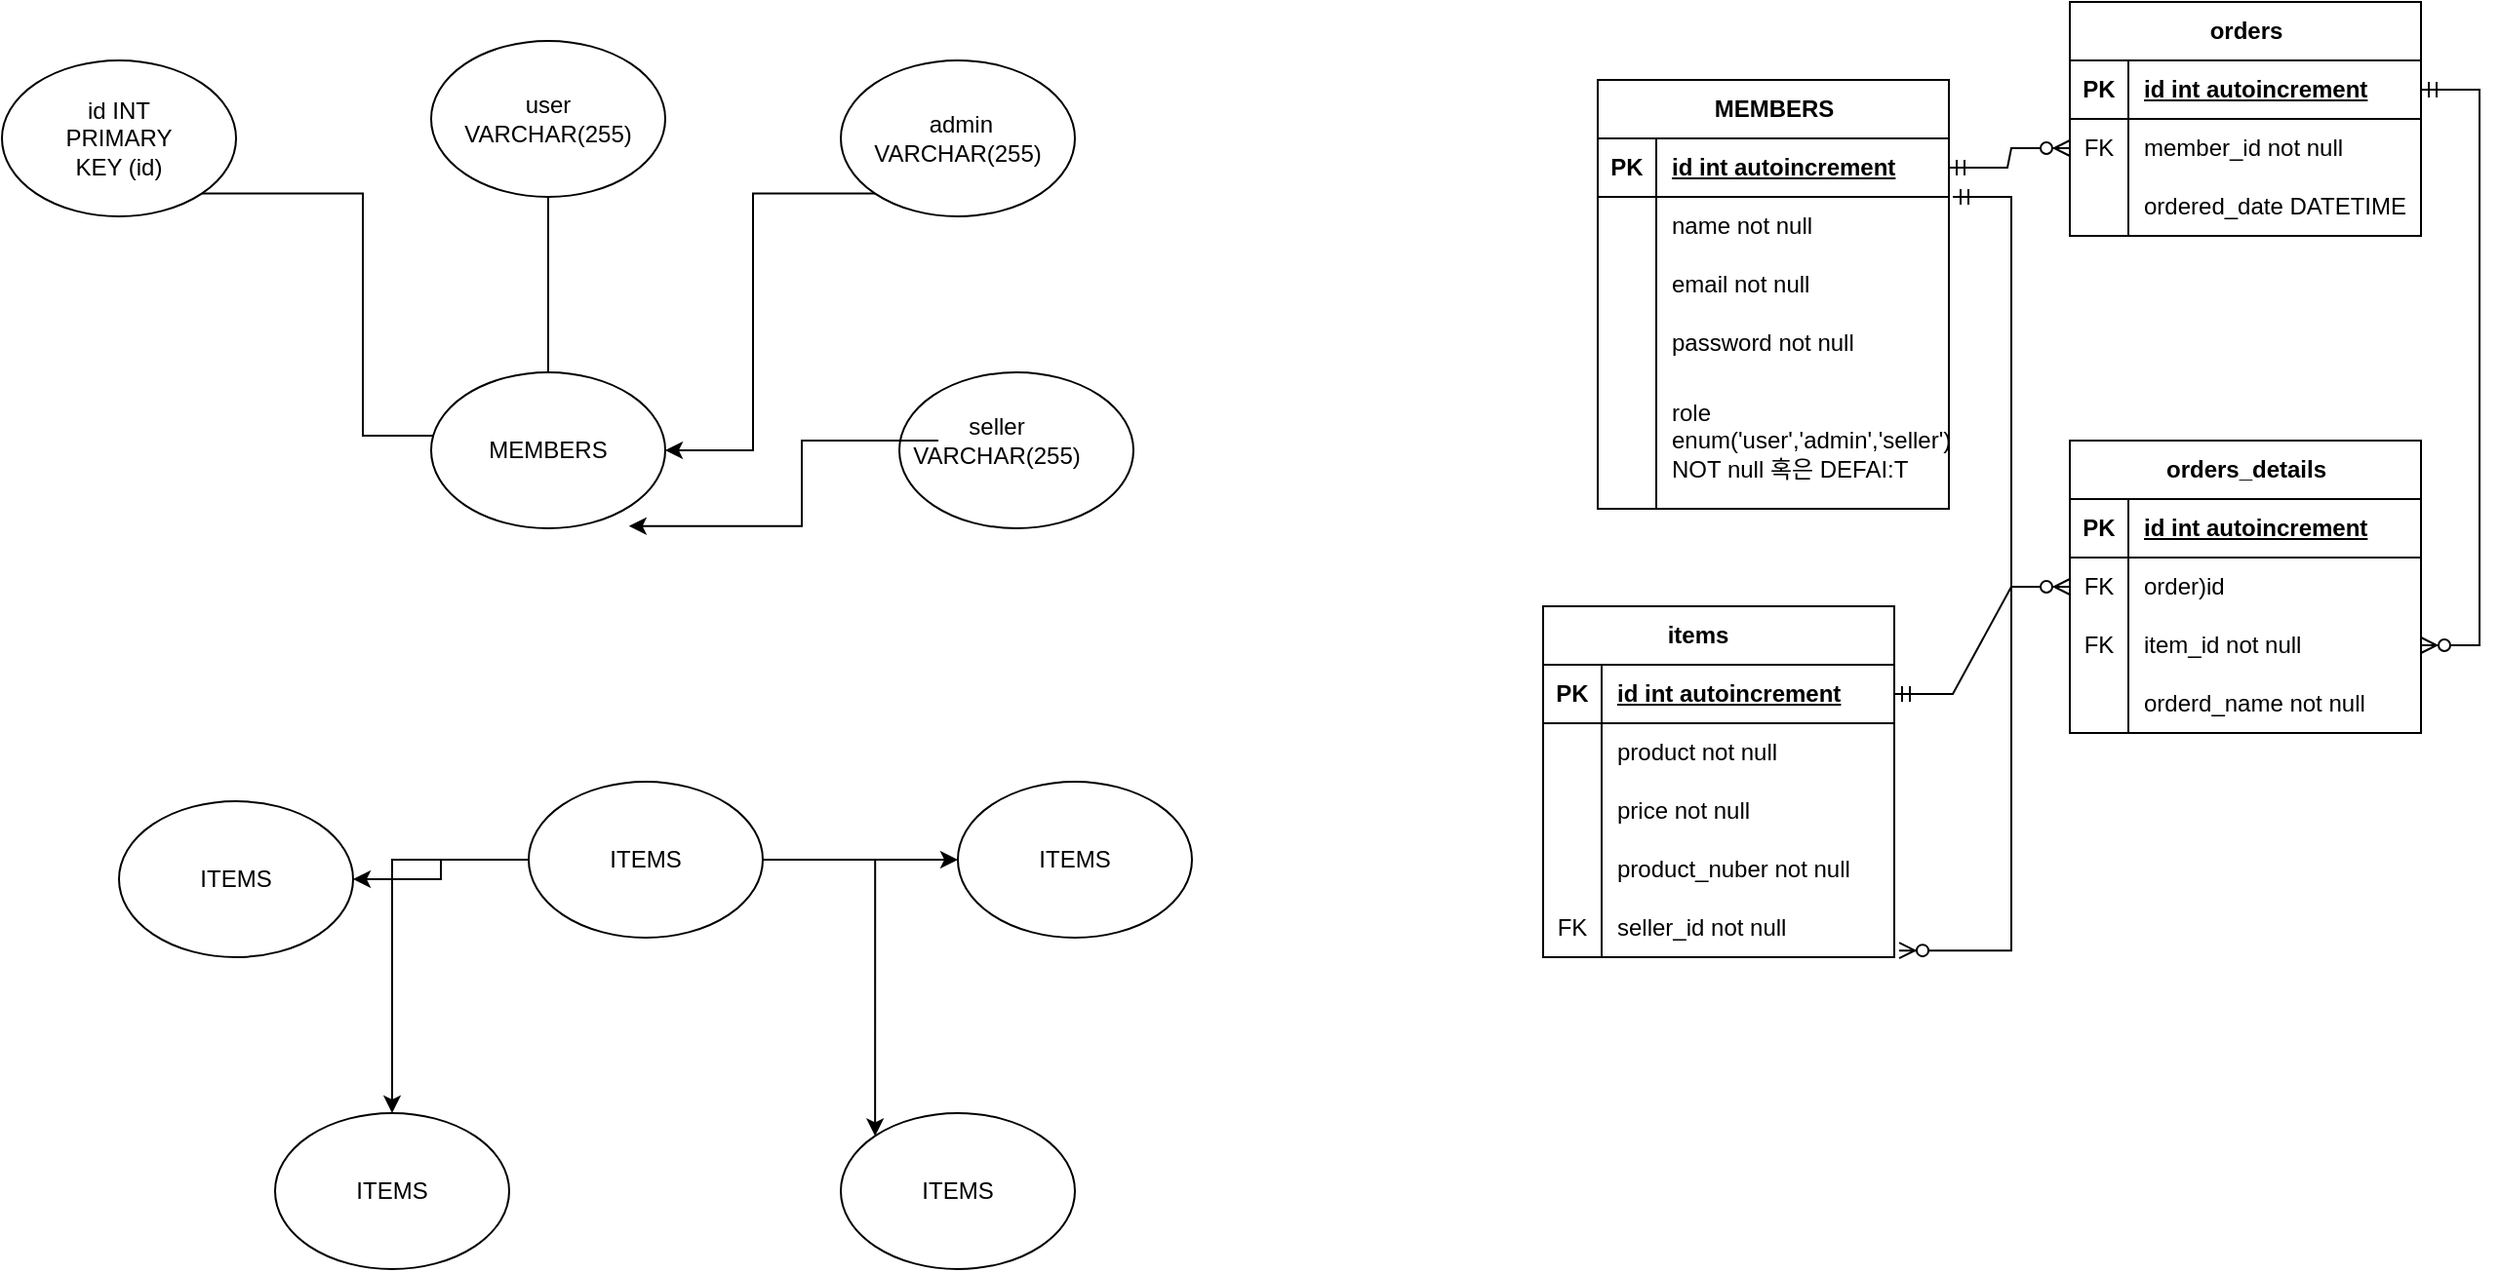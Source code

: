 <mxfile version="22.1.3" type="github">
  <diagram name="페이지-1" id="cho3bon4M9LVbr1BEhIY">
    <mxGraphModel dx="1500" dy="746" grid="1" gridSize="10" guides="1" tooltips="1" connect="1" arrows="1" fold="1" page="1" pageScale="1" pageWidth="827" pageHeight="1169" math="0" shadow="0">
      <root>
        <mxCell id="0" />
        <mxCell id="1" parent="0" />
        <mxCell id="FHmf77yjIyobNTH-GAb7-14" style="edgeStyle=orthogonalEdgeStyle;rounded=0;orthogonalLoop=1;jettySize=auto;html=1;exitX=1;exitY=1;exitDx=0;exitDy=0;entryX=0;entryY=0.25;entryDx=0;entryDy=0;" edge="1" parent="1" source="FHmf77yjIyobNTH-GAb7-1" target="FHmf77yjIyobNTH-GAb7-8">
          <mxGeometry relative="1" as="geometry" />
        </mxCell>
        <mxCell id="FHmf77yjIyobNTH-GAb7-1" value="" style="ellipse;whiteSpace=wrap;html=1;" vertex="1" parent="1">
          <mxGeometry x="70" y="390" width="120" height="80" as="geometry" />
        </mxCell>
        <mxCell id="FHmf77yjIyobNTH-GAb7-15" style="edgeStyle=orthogonalEdgeStyle;rounded=0;orthogonalLoop=1;jettySize=auto;html=1;entryX=0.5;entryY=0;entryDx=0;entryDy=0;" edge="1" parent="1" source="FHmf77yjIyobNTH-GAb7-2" target="FHmf77yjIyobNTH-GAb7-8">
          <mxGeometry relative="1" as="geometry" />
        </mxCell>
        <mxCell id="FHmf77yjIyobNTH-GAb7-2" value="" style="ellipse;whiteSpace=wrap;html=1;" vertex="1" parent="1">
          <mxGeometry x="290" y="380" width="120" height="80" as="geometry" />
        </mxCell>
        <mxCell id="FHmf77yjIyobNTH-GAb7-16" style="edgeStyle=orthogonalEdgeStyle;rounded=0;orthogonalLoop=1;jettySize=auto;html=1;exitX=0;exitY=1;exitDx=0;exitDy=0;entryX=1;entryY=0.5;entryDx=0;entryDy=0;" edge="1" parent="1" source="FHmf77yjIyobNTH-GAb7-3" target="FHmf77yjIyobNTH-GAb7-5">
          <mxGeometry relative="1" as="geometry" />
        </mxCell>
        <mxCell id="FHmf77yjIyobNTH-GAb7-3" value="" style="ellipse;whiteSpace=wrap;html=1;" vertex="1" parent="1">
          <mxGeometry x="500" y="390" width="120" height="80" as="geometry" />
        </mxCell>
        <mxCell id="FHmf77yjIyobNTH-GAb7-5" value="" style="ellipse;whiteSpace=wrap;html=1;" vertex="1" parent="1">
          <mxGeometry x="290" y="550" width="120" height="80" as="geometry" />
        </mxCell>
        <mxCell id="FHmf77yjIyobNTH-GAb7-6" value="" style="ellipse;whiteSpace=wrap;html=1;" vertex="1" parent="1">
          <mxGeometry x="530" y="550" width="120" height="80" as="geometry" />
        </mxCell>
        <mxCell id="FHmf77yjIyobNTH-GAb7-8" value="MEMBERS" style="text;html=1;strokeColor=none;fillColor=none;align=center;verticalAlign=middle;whiteSpace=wrap;rounded=0;" vertex="1" parent="1">
          <mxGeometry x="320" y="575" width="60" height="30" as="geometry" />
        </mxCell>
        <mxCell id="FHmf77yjIyobNTH-GAb7-9" value="id INT&lt;br&gt;PRIMARY KEY (id)" style="text;html=1;strokeColor=none;fillColor=none;align=center;verticalAlign=middle;whiteSpace=wrap;rounded=0;" vertex="1" parent="1">
          <mxGeometry x="100" y="415" width="60" height="30" as="geometry" />
        </mxCell>
        <mxCell id="FHmf77yjIyobNTH-GAb7-11" value="user VARCHAR(255)" style="text;html=1;strokeColor=none;fillColor=none;align=center;verticalAlign=middle;whiteSpace=wrap;rounded=0;" vertex="1" parent="1">
          <mxGeometry x="320" y="405" width="60" height="30" as="geometry" />
        </mxCell>
        <mxCell id="FHmf77yjIyobNTH-GAb7-12" value="&amp;nbsp;admin VARCHAR(255)" style="text;html=1;strokeColor=none;fillColor=none;align=center;verticalAlign=middle;whiteSpace=wrap;rounded=0;" vertex="1" parent="1">
          <mxGeometry x="530" y="415" width="60" height="30" as="geometry" />
        </mxCell>
        <mxCell id="FHmf77yjIyobNTH-GAb7-13" value="seller VARCHAR(255)" style="text;html=1;strokeColor=none;fillColor=none;align=center;verticalAlign=middle;whiteSpace=wrap;rounded=0;" vertex="1" parent="1">
          <mxGeometry x="550" y="570" width="60" height="30" as="geometry" />
        </mxCell>
        <mxCell id="FHmf77yjIyobNTH-GAb7-17" style="edgeStyle=orthogonalEdgeStyle;rounded=0;orthogonalLoop=1;jettySize=auto;html=1;entryX=0.845;entryY=0.986;entryDx=0;entryDy=0;entryPerimeter=0;" edge="1" parent="1" source="FHmf77yjIyobNTH-GAb7-13" target="FHmf77yjIyobNTH-GAb7-5">
          <mxGeometry relative="1" as="geometry" />
        </mxCell>
        <mxCell id="FHmf77yjIyobNTH-GAb7-37" style="edgeStyle=orthogonalEdgeStyle;rounded=0;orthogonalLoop=1;jettySize=auto;html=1;" edge="1" parent="1" source="FHmf77yjIyobNTH-GAb7-20" target="FHmf77yjIyobNTH-GAb7-30">
          <mxGeometry relative="1" as="geometry" />
        </mxCell>
        <mxCell id="FHmf77yjIyobNTH-GAb7-38" style="edgeStyle=orthogonalEdgeStyle;rounded=0;orthogonalLoop=1;jettySize=auto;html=1;entryX=0;entryY=0.5;entryDx=0;entryDy=0;" edge="1" parent="1" source="FHmf77yjIyobNTH-GAb7-20" target="FHmf77yjIyobNTH-GAb7-28">
          <mxGeometry relative="1" as="geometry" />
        </mxCell>
        <mxCell id="FHmf77yjIyobNTH-GAb7-39" style="edgeStyle=orthogonalEdgeStyle;rounded=0;orthogonalLoop=1;jettySize=auto;html=1;" edge="1" parent="1" source="FHmf77yjIyobNTH-GAb7-20" target="FHmf77yjIyobNTH-GAb7-32">
          <mxGeometry relative="1" as="geometry" />
        </mxCell>
        <mxCell id="FHmf77yjIyobNTH-GAb7-40" style="edgeStyle=orthogonalEdgeStyle;rounded=0;orthogonalLoop=1;jettySize=auto;html=1;entryX=0;entryY=0;entryDx=0;entryDy=0;" edge="1" parent="1" source="FHmf77yjIyobNTH-GAb7-20" target="FHmf77yjIyobNTH-GAb7-34">
          <mxGeometry relative="1" as="geometry" />
        </mxCell>
        <mxCell id="FHmf77yjIyobNTH-GAb7-20" value="" style="ellipse;whiteSpace=wrap;html=1;movable=1;resizable=1;rotatable=1;deletable=1;editable=1;locked=0;connectable=1;" vertex="1" parent="1">
          <mxGeometry x="340" y="760" width="120" height="80" as="geometry" />
        </mxCell>
        <mxCell id="FHmf77yjIyobNTH-GAb7-21" value="ITEMS" style="text;html=1;strokeColor=none;fillColor=none;align=center;verticalAlign=middle;whiteSpace=wrap;rounded=0;movable=1;resizable=1;rotatable=1;deletable=1;editable=1;locked=0;connectable=1;" vertex="1" parent="1">
          <mxGeometry x="370" y="785" width="60" height="30" as="geometry" />
        </mxCell>
        <mxCell id="FHmf77yjIyobNTH-GAb7-28" value="" style="ellipse;whiteSpace=wrap;html=1;movable=1;resizable=1;rotatable=1;deletable=1;editable=1;locked=0;connectable=1;" vertex="1" parent="1">
          <mxGeometry x="560" y="760" width="120" height="80" as="geometry" />
        </mxCell>
        <mxCell id="FHmf77yjIyobNTH-GAb7-29" value="ITEMS" style="text;html=1;strokeColor=none;fillColor=none;align=center;verticalAlign=middle;whiteSpace=wrap;rounded=0;movable=1;resizable=1;rotatable=1;deletable=1;editable=1;locked=0;connectable=1;" vertex="1" parent="1">
          <mxGeometry x="590" y="785" width="60" height="30" as="geometry" />
        </mxCell>
        <mxCell id="FHmf77yjIyobNTH-GAb7-30" value="" style="ellipse;whiteSpace=wrap;html=1;movable=1;resizable=1;rotatable=1;deletable=1;editable=1;locked=0;connectable=1;" vertex="1" parent="1">
          <mxGeometry x="130" y="770" width="120" height="80" as="geometry" />
        </mxCell>
        <mxCell id="FHmf77yjIyobNTH-GAb7-31" value="ITEMS" style="text;html=1;strokeColor=none;fillColor=none;align=center;verticalAlign=middle;whiteSpace=wrap;rounded=0;movable=1;resizable=1;rotatable=1;deletable=1;editable=1;locked=0;connectable=1;" vertex="1" parent="1">
          <mxGeometry x="160" y="795" width="60" height="30" as="geometry" />
        </mxCell>
        <mxCell id="FHmf77yjIyobNTH-GAb7-32" value="" style="ellipse;whiteSpace=wrap;html=1;movable=1;resizable=1;rotatable=1;deletable=1;editable=1;locked=0;connectable=1;" vertex="1" parent="1">
          <mxGeometry x="210" y="930" width="120" height="80" as="geometry" />
        </mxCell>
        <mxCell id="FHmf77yjIyobNTH-GAb7-33" value="ITEMS" style="text;html=1;strokeColor=none;fillColor=none;align=center;verticalAlign=middle;whiteSpace=wrap;rounded=0;movable=1;resizable=1;rotatable=1;deletable=1;editable=1;locked=0;connectable=1;" vertex="1" parent="1">
          <mxGeometry x="240" y="955" width="60" height="30" as="geometry" />
        </mxCell>
        <mxCell id="FHmf77yjIyobNTH-GAb7-34" value="" style="ellipse;whiteSpace=wrap;html=1;movable=1;resizable=1;rotatable=1;deletable=1;editable=1;locked=0;connectable=1;" vertex="1" parent="1">
          <mxGeometry x="500" y="930" width="120" height="80" as="geometry" />
        </mxCell>
        <mxCell id="FHmf77yjIyobNTH-GAb7-35" value="ITEMS" style="text;html=1;strokeColor=none;fillColor=none;align=center;verticalAlign=middle;whiteSpace=wrap;rounded=0;movable=1;resizable=1;rotatable=1;deletable=1;editable=1;locked=0;connectable=1;" vertex="1" parent="1">
          <mxGeometry x="530" y="955" width="60" height="30" as="geometry" />
        </mxCell>
        <mxCell id="FHmf77yjIyobNTH-GAb7-42" value="MEMBERS" style="shape=table;startSize=30;container=1;collapsible=1;childLayout=tableLayout;fixedRows=1;rowLines=0;fontStyle=1;align=center;resizeLast=1;html=1;" vertex="1" parent="1">
          <mxGeometry x="888" y="400" width="180" height="220" as="geometry" />
        </mxCell>
        <mxCell id="FHmf77yjIyobNTH-GAb7-43" value="" style="shape=tableRow;horizontal=0;startSize=0;swimlaneHead=0;swimlaneBody=0;fillColor=none;collapsible=0;dropTarget=0;points=[[0,0.5],[1,0.5]];portConstraint=eastwest;top=0;left=0;right=0;bottom=1;" vertex="1" parent="FHmf77yjIyobNTH-GAb7-42">
          <mxGeometry y="30" width="180" height="30" as="geometry" />
        </mxCell>
        <mxCell id="FHmf77yjIyobNTH-GAb7-44" value="PK" style="shape=partialRectangle;connectable=0;fillColor=none;top=0;left=0;bottom=0;right=0;fontStyle=1;overflow=hidden;whiteSpace=wrap;html=1;" vertex="1" parent="FHmf77yjIyobNTH-GAb7-43">
          <mxGeometry width="30" height="30" as="geometry">
            <mxRectangle width="30" height="30" as="alternateBounds" />
          </mxGeometry>
        </mxCell>
        <mxCell id="FHmf77yjIyobNTH-GAb7-45" value="id int autoincrement" style="shape=partialRectangle;connectable=0;fillColor=none;top=0;left=0;bottom=0;right=0;align=left;spacingLeft=6;fontStyle=5;overflow=hidden;whiteSpace=wrap;html=1;" vertex="1" parent="FHmf77yjIyobNTH-GAb7-43">
          <mxGeometry x="30" width="150" height="30" as="geometry">
            <mxRectangle width="150" height="30" as="alternateBounds" />
          </mxGeometry>
        </mxCell>
        <mxCell id="FHmf77yjIyobNTH-GAb7-46" value="" style="shape=tableRow;horizontal=0;startSize=0;swimlaneHead=0;swimlaneBody=0;fillColor=none;collapsible=0;dropTarget=0;points=[[0,0.5],[1,0.5]];portConstraint=eastwest;top=0;left=0;right=0;bottom=0;" vertex="1" parent="FHmf77yjIyobNTH-GAb7-42">
          <mxGeometry y="60" width="180" height="30" as="geometry" />
        </mxCell>
        <mxCell id="FHmf77yjIyobNTH-GAb7-47" value="" style="shape=partialRectangle;connectable=0;fillColor=none;top=0;left=0;bottom=0;right=0;editable=1;overflow=hidden;whiteSpace=wrap;html=1;" vertex="1" parent="FHmf77yjIyobNTH-GAb7-46">
          <mxGeometry width="30" height="30" as="geometry">
            <mxRectangle width="30" height="30" as="alternateBounds" />
          </mxGeometry>
        </mxCell>
        <mxCell id="FHmf77yjIyobNTH-GAb7-48" value="name not null" style="shape=partialRectangle;connectable=0;fillColor=none;top=0;left=0;bottom=0;right=0;align=left;spacingLeft=6;overflow=hidden;whiteSpace=wrap;html=1;" vertex="1" parent="FHmf77yjIyobNTH-GAb7-46">
          <mxGeometry x="30" width="150" height="30" as="geometry">
            <mxRectangle width="150" height="30" as="alternateBounds" />
          </mxGeometry>
        </mxCell>
        <mxCell id="FHmf77yjIyobNTH-GAb7-49" value="" style="shape=tableRow;horizontal=0;startSize=0;swimlaneHead=0;swimlaneBody=0;fillColor=none;collapsible=0;dropTarget=0;points=[[0,0.5],[1,0.5]];portConstraint=eastwest;top=0;left=0;right=0;bottom=0;" vertex="1" parent="FHmf77yjIyobNTH-GAb7-42">
          <mxGeometry y="90" width="180" height="30" as="geometry" />
        </mxCell>
        <mxCell id="FHmf77yjIyobNTH-GAb7-50" value="" style="shape=partialRectangle;connectable=0;fillColor=none;top=0;left=0;bottom=0;right=0;editable=1;overflow=hidden;whiteSpace=wrap;html=1;" vertex="1" parent="FHmf77yjIyobNTH-GAb7-49">
          <mxGeometry width="30" height="30" as="geometry">
            <mxRectangle width="30" height="30" as="alternateBounds" />
          </mxGeometry>
        </mxCell>
        <mxCell id="FHmf77yjIyobNTH-GAb7-51" value="email not null" style="shape=partialRectangle;connectable=0;fillColor=none;top=0;left=0;bottom=0;right=0;align=left;spacingLeft=6;overflow=hidden;whiteSpace=wrap;html=1;" vertex="1" parent="FHmf77yjIyobNTH-GAb7-49">
          <mxGeometry x="30" width="150" height="30" as="geometry">
            <mxRectangle width="150" height="30" as="alternateBounds" />
          </mxGeometry>
        </mxCell>
        <mxCell id="FHmf77yjIyobNTH-GAb7-55" value="" style="shape=tableRow;horizontal=0;startSize=0;swimlaneHead=0;swimlaneBody=0;fillColor=none;collapsible=0;dropTarget=0;points=[[0,0.5],[1,0.5]];portConstraint=eastwest;top=0;left=0;right=0;bottom=0;" vertex="1" parent="FHmf77yjIyobNTH-GAb7-42">
          <mxGeometry y="120" width="180" height="30" as="geometry" />
        </mxCell>
        <mxCell id="FHmf77yjIyobNTH-GAb7-56" value="" style="shape=partialRectangle;connectable=0;fillColor=none;top=0;left=0;bottom=0;right=0;editable=1;overflow=hidden;whiteSpace=wrap;html=1;" vertex="1" parent="FHmf77yjIyobNTH-GAb7-55">
          <mxGeometry width="30" height="30" as="geometry">
            <mxRectangle width="30" height="30" as="alternateBounds" />
          </mxGeometry>
        </mxCell>
        <mxCell id="FHmf77yjIyobNTH-GAb7-57" value="password not null" style="shape=partialRectangle;connectable=0;fillColor=none;top=0;left=0;bottom=0;right=0;align=left;spacingLeft=6;overflow=hidden;whiteSpace=wrap;html=1;" vertex="1" parent="FHmf77yjIyobNTH-GAb7-55">
          <mxGeometry x="30" width="150" height="30" as="geometry">
            <mxRectangle width="150" height="30" as="alternateBounds" />
          </mxGeometry>
        </mxCell>
        <mxCell id="FHmf77yjIyobNTH-GAb7-52" value="" style="shape=tableRow;horizontal=0;startSize=0;swimlaneHead=0;swimlaneBody=0;fillColor=none;collapsible=0;dropTarget=0;points=[[0,0.5],[1,0.5]];portConstraint=eastwest;top=0;left=0;right=0;bottom=0;" vertex="1" parent="FHmf77yjIyobNTH-GAb7-42">
          <mxGeometry y="150" width="180" height="70" as="geometry" />
        </mxCell>
        <mxCell id="FHmf77yjIyobNTH-GAb7-53" value="" style="shape=partialRectangle;connectable=0;fillColor=none;top=0;left=0;bottom=0;right=0;editable=1;overflow=hidden;whiteSpace=wrap;html=1;" vertex="1" parent="FHmf77yjIyobNTH-GAb7-52">
          <mxGeometry width="30" height="70" as="geometry">
            <mxRectangle width="30" height="70" as="alternateBounds" />
          </mxGeometry>
        </mxCell>
        <mxCell id="FHmf77yjIyobNTH-GAb7-54" value="role enum(&#39;user&#39;,&#39;admin&#39;,&#39;seller&#39;)&lt;br&gt;NOT null 혹은 DEFAI:T" style="shape=partialRectangle;connectable=0;fillColor=none;top=0;left=0;bottom=0;right=0;align=left;spacingLeft=6;overflow=hidden;whiteSpace=wrap;html=1;" vertex="1" parent="FHmf77yjIyobNTH-GAb7-52">
          <mxGeometry x="30" width="150" height="70" as="geometry">
            <mxRectangle width="150" height="70" as="alternateBounds" />
          </mxGeometry>
        </mxCell>
        <mxCell id="FHmf77yjIyobNTH-GAb7-58" value="items&lt;span style=&quot;white-space: pre;&quot;&gt;&#x9;&lt;/span&gt;" style="shape=table;startSize=30;container=1;collapsible=1;childLayout=tableLayout;fixedRows=1;rowLines=0;fontStyle=1;align=center;resizeLast=1;html=1;" vertex="1" parent="1">
          <mxGeometry x="860" y="670" width="180" height="180" as="geometry" />
        </mxCell>
        <mxCell id="FHmf77yjIyobNTH-GAb7-59" value="" style="shape=tableRow;horizontal=0;startSize=0;swimlaneHead=0;swimlaneBody=0;fillColor=none;collapsible=0;dropTarget=0;points=[[0,0.5],[1,0.5]];portConstraint=eastwest;top=0;left=0;right=0;bottom=1;" vertex="1" parent="FHmf77yjIyobNTH-GAb7-58">
          <mxGeometry y="30" width="180" height="30" as="geometry" />
        </mxCell>
        <mxCell id="FHmf77yjIyobNTH-GAb7-60" value="PK" style="shape=partialRectangle;connectable=0;fillColor=none;top=0;left=0;bottom=0;right=0;fontStyle=1;overflow=hidden;whiteSpace=wrap;html=1;" vertex="1" parent="FHmf77yjIyobNTH-GAb7-59">
          <mxGeometry width="30" height="30" as="geometry">
            <mxRectangle width="30" height="30" as="alternateBounds" />
          </mxGeometry>
        </mxCell>
        <mxCell id="FHmf77yjIyobNTH-GAb7-61" value="id int autoincrement" style="shape=partialRectangle;connectable=0;fillColor=none;top=0;left=0;bottom=0;right=0;align=left;spacingLeft=6;fontStyle=5;overflow=hidden;whiteSpace=wrap;html=1;" vertex="1" parent="FHmf77yjIyobNTH-GAb7-59">
          <mxGeometry x="30" width="150" height="30" as="geometry">
            <mxRectangle width="150" height="30" as="alternateBounds" />
          </mxGeometry>
        </mxCell>
        <mxCell id="FHmf77yjIyobNTH-GAb7-62" value="" style="shape=tableRow;horizontal=0;startSize=0;swimlaneHead=0;swimlaneBody=0;fillColor=none;collapsible=0;dropTarget=0;points=[[0,0.5],[1,0.5]];portConstraint=eastwest;top=0;left=0;right=0;bottom=0;" vertex="1" parent="FHmf77yjIyobNTH-GAb7-58">
          <mxGeometry y="60" width="180" height="30" as="geometry" />
        </mxCell>
        <mxCell id="FHmf77yjIyobNTH-GAb7-63" value="" style="shape=partialRectangle;connectable=0;fillColor=none;top=0;left=0;bottom=0;right=0;editable=1;overflow=hidden;whiteSpace=wrap;html=1;" vertex="1" parent="FHmf77yjIyobNTH-GAb7-62">
          <mxGeometry width="30" height="30" as="geometry">
            <mxRectangle width="30" height="30" as="alternateBounds" />
          </mxGeometry>
        </mxCell>
        <mxCell id="FHmf77yjIyobNTH-GAb7-64" value="product not null" style="shape=partialRectangle;connectable=0;fillColor=none;top=0;left=0;bottom=0;right=0;align=left;spacingLeft=6;overflow=hidden;whiteSpace=wrap;html=1;" vertex="1" parent="FHmf77yjIyobNTH-GAb7-62">
          <mxGeometry x="30" width="150" height="30" as="geometry">
            <mxRectangle width="150" height="30" as="alternateBounds" />
          </mxGeometry>
        </mxCell>
        <mxCell id="FHmf77yjIyobNTH-GAb7-65" value="" style="shape=tableRow;horizontal=0;startSize=0;swimlaneHead=0;swimlaneBody=0;fillColor=none;collapsible=0;dropTarget=0;points=[[0,0.5],[1,0.5]];portConstraint=eastwest;top=0;left=0;right=0;bottom=0;" vertex="1" parent="FHmf77yjIyobNTH-GAb7-58">
          <mxGeometry y="90" width="180" height="30" as="geometry" />
        </mxCell>
        <mxCell id="FHmf77yjIyobNTH-GAb7-66" value="" style="shape=partialRectangle;connectable=0;fillColor=none;top=0;left=0;bottom=0;right=0;editable=1;overflow=hidden;whiteSpace=wrap;html=1;" vertex="1" parent="FHmf77yjIyobNTH-GAb7-65">
          <mxGeometry width="30" height="30" as="geometry">
            <mxRectangle width="30" height="30" as="alternateBounds" />
          </mxGeometry>
        </mxCell>
        <mxCell id="FHmf77yjIyobNTH-GAb7-67" value="price not null" style="shape=partialRectangle;connectable=0;fillColor=none;top=0;left=0;bottom=0;right=0;align=left;spacingLeft=6;overflow=hidden;whiteSpace=wrap;html=1;" vertex="1" parent="FHmf77yjIyobNTH-GAb7-65">
          <mxGeometry x="30" width="150" height="30" as="geometry">
            <mxRectangle width="150" height="30" as="alternateBounds" />
          </mxGeometry>
        </mxCell>
        <mxCell id="FHmf77yjIyobNTH-GAb7-68" value="" style="shape=tableRow;horizontal=0;startSize=0;swimlaneHead=0;swimlaneBody=0;fillColor=none;collapsible=0;dropTarget=0;points=[[0,0.5],[1,0.5]];portConstraint=eastwest;top=0;left=0;right=0;bottom=0;" vertex="1" parent="FHmf77yjIyobNTH-GAb7-58">
          <mxGeometry y="120" width="180" height="30" as="geometry" />
        </mxCell>
        <mxCell id="FHmf77yjIyobNTH-GAb7-69" value="" style="shape=partialRectangle;connectable=0;fillColor=none;top=0;left=0;bottom=0;right=0;editable=1;overflow=hidden;whiteSpace=wrap;html=1;" vertex="1" parent="FHmf77yjIyobNTH-GAb7-68">
          <mxGeometry width="30" height="30" as="geometry">
            <mxRectangle width="30" height="30" as="alternateBounds" />
          </mxGeometry>
        </mxCell>
        <mxCell id="FHmf77yjIyobNTH-GAb7-70" value="product_nuber not null" style="shape=partialRectangle;connectable=0;fillColor=none;top=0;left=0;bottom=0;right=0;align=left;spacingLeft=6;overflow=hidden;whiteSpace=wrap;html=1;" vertex="1" parent="FHmf77yjIyobNTH-GAb7-68">
          <mxGeometry x="30" width="150" height="30" as="geometry">
            <mxRectangle width="150" height="30" as="alternateBounds" />
          </mxGeometry>
        </mxCell>
        <mxCell id="FHmf77yjIyobNTH-GAb7-71" value="" style="shape=tableRow;horizontal=0;startSize=0;swimlaneHead=0;swimlaneBody=0;fillColor=none;collapsible=0;dropTarget=0;points=[[0,0.5],[1,0.5]];portConstraint=eastwest;top=0;left=0;right=0;bottom=0;" vertex="1" parent="FHmf77yjIyobNTH-GAb7-58">
          <mxGeometry y="150" width="180" height="30" as="geometry" />
        </mxCell>
        <mxCell id="FHmf77yjIyobNTH-GAb7-72" value="FK" style="shape=partialRectangle;connectable=0;fillColor=none;top=0;left=0;bottom=0;right=0;editable=1;overflow=hidden;whiteSpace=wrap;html=1;" vertex="1" parent="FHmf77yjIyobNTH-GAb7-71">
          <mxGeometry width="30" height="30" as="geometry">
            <mxRectangle width="30" height="30" as="alternateBounds" />
          </mxGeometry>
        </mxCell>
        <mxCell id="FHmf77yjIyobNTH-GAb7-73" value="seller_id not null" style="shape=partialRectangle;connectable=0;fillColor=none;top=0;left=0;bottom=0;right=0;align=left;spacingLeft=6;overflow=hidden;whiteSpace=wrap;html=1;" vertex="1" parent="FHmf77yjIyobNTH-GAb7-71">
          <mxGeometry x="30" width="150" height="30" as="geometry">
            <mxRectangle width="150" height="30" as="alternateBounds" />
          </mxGeometry>
        </mxCell>
        <mxCell id="FHmf77yjIyobNTH-GAb7-74" value="orders_details" style="shape=table;startSize=30;container=1;collapsible=1;childLayout=tableLayout;fixedRows=1;rowLines=0;fontStyle=1;align=center;resizeLast=1;html=1;" vertex="1" parent="1">
          <mxGeometry x="1130" y="585" width="180" height="150" as="geometry" />
        </mxCell>
        <mxCell id="FHmf77yjIyobNTH-GAb7-75" value="" style="shape=tableRow;horizontal=0;startSize=0;swimlaneHead=0;swimlaneBody=0;fillColor=none;collapsible=0;dropTarget=0;points=[[0,0.5],[1,0.5]];portConstraint=eastwest;top=0;left=0;right=0;bottom=1;" vertex="1" parent="FHmf77yjIyobNTH-GAb7-74">
          <mxGeometry y="30" width="180" height="30" as="geometry" />
        </mxCell>
        <mxCell id="FHmf77yjIyobNTH-GAb7-76" value="PK" style="shape=partialRectangle;connectable=0;fillColor=none;top=0;left=0;bottom=0;right=0;fontStyle=1;overflow=hidden;whiteSpace=wrap;html=1;" vertex="1" parent="FHmf77yjIyobNTH-GAb7-75">
          <mxGeometry width="30" height="30" as="geometry">
            <mxRectangle width="30" height="30" as="alternateBounds" />
          </mxGeometry>
        </mxCell>
        <mxCell id="FHmf77yjIyobNTH-GAb7-77" value="id int autoincrement" style="shape=partialRectangle;connectable=0;fillColor=none;top=0;left=0;bottom=0;right=0;align=left;spacingLeft=6;fontStyle=5;overflow=hidden;whiteSpace=wrap;html=1;" vertex="1" parent="FHmf77yjIyobNTH-GAb7-75">
          <mxGeometry x="30" width="150" height="30" as="geometry">
            <mxRectangle width="150" height="30" as="alternateBounds" />
          </mxGeometry>
        </mxCell>
        <mxCell id="FHmf77yjIyobNTH-GAb7-78" value="" style="shape=tableRow;horizontal=0;startSize=0;swimlaneHead=0;swimlaneBody=0;fillColor=none;collapsible=0;dropTarget=0;points=[[0,0.5],[1,0.5]];portConstraint=eastwest;top=0;left=0;right=0;bottom=0;" vertex="1" parent="FHmf77yjIyobNTH-GAb7-74">
          <mxGeometry y="60" width="180" height="30" as="geometry" />
        </mxCell>
        <mxCell id="FHmf77yjIyobNTH-GAb7-79" value="FK" style="shape=partialRectangle;connectable=0;fillColor=none;top=0;left=0;bottom=0;right=0;editable=1;overflow=hidden;whiteSpace=wrap;html=1;" vertex="1" parent="FHmf77yjIyobNTH-GAb7-78">
          <mxGeometry width="30" height="30" as="geometry">
            <mxRectangle width="30" height="30" as="alternateBounds" />
          </mxGeometry>
        </mxCell>
        <mxCell id="FHmf77yjIyobNTH-GAb7-80" value="order)id&amp;nbsp;" style="shape=partialRectangle;connectable=0;fillColor=none;top=0;left=0;bottom=0;right=0;align=left;spacingLeft=6;overflow=hidden;whiteSpace=wrap;html=1;" vertex="1" parent="FHmf77yjIyobNTH-GAb7-78">
          <mxGeometry x="30" width="150" height="30" as="geometry">
            <mxRectangle width="150" height="30" as="alternateBounds" />
          </mxGeometry>
        </mxCell>
        <mxCell id="FHmf77yjIyobNTH-GAb7-81" value="" style="shape=tableRow;horizontal=0;startSize=0;swimlaneHead=0;swimlaneBody=0;fillColor=none;collapsible=0;dropTarget=0;points=[[0,0.5],[1,0.5]];portConstraint=eastwest;top=0;left=0;right=0;bottom=0;" vertex="1" parent="FHmf77yjIyobNTH-GAb7-74">
          <mxGeometry y="90" width="180" height="30" as="geometry" />
        </mxCell>
        <mxCell id="FHmf77yjIyobNTH-GAb7-82" value="FK" style="shape=partialRectangle;connectable=0;fillColor=none;top=0;left=0;bottom=0;right=0;editable=1;overflow=hidden;whiteSpace=wrap;html=1;" vertex="1" parent="FHmf77yjIyobNTH-GAb7-81">
          <mxGeometry width="30" height="30" as="geometry">
            <mxRectangle width="30" height="30" as="alternateBounds" />
          </mxGeometry>
        </mxCell>
        <mxCell id="FHmf77yjIyobNTH-GAb7-83" value="item_id not null" style="shape=partialRectangle;connectable=0;fillColor=none;top=0;left=0;bottom=0;right=0;align=left;spacingLeft=6;overflow=hidden;whiteSpace=wrap;html=1;" vertex="1" parent="FHmf77yjIyobNTH-GAb7-81">
          <mxGeometry x="30" width="150" height="30" as="geometry">
            <mxRectangle width="150" height="30" as="alternateBounds" />
          </mxGeometry>
        </mxCell>
        <mxCell id="FHmf77yjIyobNTH-GAb7-84" value="" style="shape=tableRow;horizontal=0;startSize=0;swimlaneHead=0;swimlaneBody=0;fillColor=none;collapsible=0;dropTarget=0;points=[[0,0.5],[1,0.5]];portConstraint=eastwest;top=0;left=0;right=0;bottom=0;" vertex="1" parent="FHmf77yjIyobNTH-GAb7-74">
          <mxGeometry y="120" width="180" height="30" as="geometry" />
        </mxCell>
        <mxCell id="FHmf77yjIyobNTH-GAb7-85" value="" style="shape=partialRectangle;connectable=0;fillColor=none;top=0;left=0;bottom=0;right=0;editable=1;overflow=hidden;whiteSpace=wrap;html=1;" vertex="1" parent="FHmf77yjIyobNTH-GAb7-84">
          <mxGeometry width="30" height="30" as="geometry">
            <mxRectangle width="30" height="30" as="alternateBounds" />
          </mxGeometry>
        </mxCell>
        <mxCell id="FHmf77yjIyobNTH-GAb7-86" value="orderd_name not null" style="shape=partialRectangle;connectable=0;fillColor=none;top=0;left=0;bottom=0;right=0;align=left;spacingLeft=6;overflow=hidden;whiteSpace=wrap;html=1;" vertex="1" parent="FHmf77yjIyobNTH-GAb7-84">
          <mxGeometry x="30" width="150" height="30" as="geometry">
            <mxRectangle width="150" height="30" as="alternateBounds" />
          </mxGeometry>
        </mxCell>
        <mxCell id="FHmf77yjIyobNTH-GAb7-106" value="orders" style="shape=table;startSize=30;container=1;collapsible=1;childLayout=tableLayout;fixedRows=1;rowLines=0;fontStyle=1;align=center;resizeLast=1;html=1;" vertex="1" parent="1">
          <mxGeometry x="1130" y="360" width="180" height="120" as="geometry" />
        </mxCell>
        <mxCell id="FHmf77yjIyobNTH-GAb7-107" value="" style="shape=tableRow;horizontal=0;startSize=0;swimlaneHead=0;swimlaneBody=0;fillColor=none;collapsible=0;dropTarget=0;points=[[0,0.5],[1,0.5]];portConstraint=eastwest;top=0;left=0;right=0;bottom=1;" vertex="1" parent="FHmf77yjIyobNTH-GAb7-106">
          <mxGeometry y="30" width="180" height="30" as="geometry" />
        </mxCell>
        <mxCell id="FHmf77yjIyobNTH-GAb7-108" value="PK" style="shape=partialRectangle;connectable=0;fillColor=none;top=0;left=0;bottom=0;right=0;fontStyle=1;overflow=hidden;whiteSpace=wrap;html=1;" vertex="1" parent="FHmf77yjIyobNTH-GAb7-107">
          <mxGeometry width="30" height="30" as="geometry">
            <mxRectangle width="30" height="30" as="alternateBounds" />
          </mxGeometry>
        </mxCell>
        <mxCell id="FHmf77yjIyobNTH-GAb7-109" value="id int autoincrement" style="shape=partialRectangle;connectable=0;fillColor=none;top=0;left=0;bottom=0;right=0;align=left;spacingLeft=6;fontStyle=5;overflow=hidden;whiteSpace=wrap;html=1;" vertex="1" parent="FHmf77yjIyobNTH-GAb7-107">
          <mxGeometry x="30" width="150" height="30" as="geometry">
            <mxRectangle width="150" height="30" as="alternateBounds" />
          </mxGeometry>
        </mxCell>
        <mxCell id="FHmf77yjIyobNTH-GAb7-110" value="" style="shape=tableRow;horizontal=0;startSize=0;swimlaneHead=0;swimlaneBody=0;fillColor=none;collapsible=0;dropTarget=0;points=[[0,0.5],[1,0.5]];portConstraint=eastwest;top=0;left=0;right=0;bottom=0;" vertex="1" parent="FHmf77yjIyobNTH-GAb7-106">
          <mxGeometry y="60" width="180" height="30" as="geometry" />
        </mxCell>
        <mxCell id="FHmf77yjIyobNTH-GAb7-111" value="FK" style="shape=partialRectangle;connectable=0;fillColor=none;top=0;left=0;bottom=0;right=0;editable=1;overflow=hidden;whiteSpace=wrap;html=1;" vertex="1" parent="FHmf77yjIyobNTH-GAb7-110">
          <mxGeometry width="30" height="30" as="geometry">
            <mxRectangle width="30" height="30" as="alternateBounds" />
          </mxGeometry>
        </mxCell>
        <mxCell id="FHmf77yjIyobNTH-GAb7-112" value="member_id not null" style="shape=partialRectangle;connectable=0;fillColor=none;top=0;left=0;bottom=0;right=0;align=left;spacingLeft=6;overflow=hidden;whiteSpace=wrap;html=1;" vertex="1" parent="FHmf77yjIyobNTH-GAb7-110">
          <mxGeometry x="30" width="150" height="30" as="geometry">
            <mxRectangle width="150" height="30" as="alternateBounds" />
          </mxGeometry>
        </mxCell>
        <mxCell id="FHmf77yjIyobNTH-GAb7-116" value="" style="shape=tableRow;horizontal=0;startSize=0;swimlaneHead=0;swimlaneBody=0;fillColor=none;collapsible=0;dropTarget=0;points=[[0,0.5],[1,0.5]];portConstraint=eastwest;top=0;left=0;right=0;bottom=0;" vertex="1" parent="FHmf77yjIyobNTH-GAb7-106">
          <mxGeometry y="90" width="180" height="30" as="geometry" />
        </mxCell>
        <mxCell id="FHmf77yjIyobNTH-GAb7-117" value="" style="shape=partialRectangle;connectable=0;fillColor=none;top=0;left=0;bottom=0;right=0;editable=1;overflow=hidden;whiteSpace=wrap;html=1;" vertex="1" parent="FHmf77yjIyobNTH-GAb7-116">
          <mxGeometry width="30" height="30" as="geometry">
            <mxRectangle width="30" height="30" as="alternateBounds" />
          </mxGeometry>
        </mxCell>
        <mxCell id="FHmf77yjIyobNTH-GAb7-118" value="ordered_date DATETIME" style="shape=partialRectangle;connectable=0;fillColor=none;top=0;left=0;bottom=0;right=0;align=left;spacingLeft=6;overflow=hidden;whiteSpace=wrap;html=1;" vertex="1" parent="FHmf77yjIyobNTH-GAb7-116">
          <mxGeometry x="30" width="150" height="30" as="geometry">
            <mxRectangle width="150" height="30" as="alternateBounds" />
          </mxGeometry>
        </mxCell>
        <mxCell id="FHmf77yjIyobNTH-GAb7-123" value="" style="edgeStyle=entityRelationEdgeStyle;fontSize=12;html=1;endArrow=ERzeroToMany;startArrow=ERmandOne;rounded=0;entryX=0;entryY=0.5;entryDx=0;entryDy=0;exitX=1;exitY=0.5;exitDx=0;exitDy=0;" edge="1" parent="1" source="FHmf77yjIyobNTH-GAb7-43" target="FHmf77yjIyobNTH-GAb7-110">
          <mxGeometry width="100" height="100" relative="1" as="geometry">
            <mxPoint x="900" y="760" as="sourcePoint" />
            <mxPoint x="1000" y="660" as="targetPoint" />
          </mxGeometry>
        </mxCell>
        <mxCell id="FHmf77yjIyobNTH-GAb7-124" value="" style="edgeStyle=entityRelationEdgeStyle;fontSize=12;html=1;endArrow=ERzeroToMany;startArrow=ERmandOne;rounded=0;entryX=1.014;entryY=0.886;entryDx=0;entryDy=0;exitX=1;exitY=0.5;exitDx=0;exitDy=0;entryPerimeter=0;" edge="1" parent="1" target="FHmf77yjIyobNTH-GAb7-71">
          <mxGeometry width="100" height="100" relative="1" as="geometry">
            <mxPoint x="1070" y="460" as="sourcePoint" />
            <mxPoint x="1060" y="860.0" as="targetPoint" />
          </mxGeometry>
        </mxCell>
        <mxCell id="FHmf77yjIyobNTH-GAb7-125" value="" style="edgeStyle=entityRelationEdgeStyle;fontSize=12;html=1;endArrow=ERzeroToMany;startArrow=ERmandOne;rounded=0;entryX=0;entryY=0.5;entryDx=0;entryDy=0;exitX=1;exitY=0.5;exitDx=0;exitDy=0;" edge="1" parent="1" source="FHmf77yjIyobNTH-GAb7-59" target="FHmf77yjIyobNTH-GAb7-78">
          <mxGeometry width="100" height="100" relative="1" as="geometry">
            <mxPoint x="1090" y="465" as="sourcePoint" />
            <mxPoint x="1150" y="455" as="targetPoint" />
            <Array as="points">
              <mxPoint x="1140" y="550" />
            </Array>
          </mxGeometry>
        </mxCell>
        <mxCell id="FHmf77yjIyobNTH-GAb7-126" value="" style="edgeStyle=entityRelationEdgeStyle;fontSize=12;html=1;endArrow=ERzeroToMany;startArrow=ERmandOne;rounded=0;entryX=1;entryY=0.5;entryDx=0;entryDy=0;exitX=1;exitY=0.5;exitDx=0;exitDy=0;" edge="1" parent="1" source="FHmf77yjIyobNTH-GAb7-107" target="FHmf77yjIyobNTH-GAb7-81">
          <mxGeometry width="100" height="100" relative="1" as="geometry">
            <mxPoint x="1351.72" y="405" as="sourcePoint" />
            <mxPoint x="1370.0" y="704.99" as="targetPoint" />
            <Array as="points">
              <mxPoint x="1191.72" y="560" />
              <mxPoint x="1420" y="490" />
              <mxPoint x="1390" y="640" />
              <mxPoint x="1390" y="560" />
              <mxPoint x="1370" y="630" />
            </Array>
          </mxGeometry>
        </mxCell>
      </root>
    </mxGraphModel>
  </diagram>
</mxfile>
